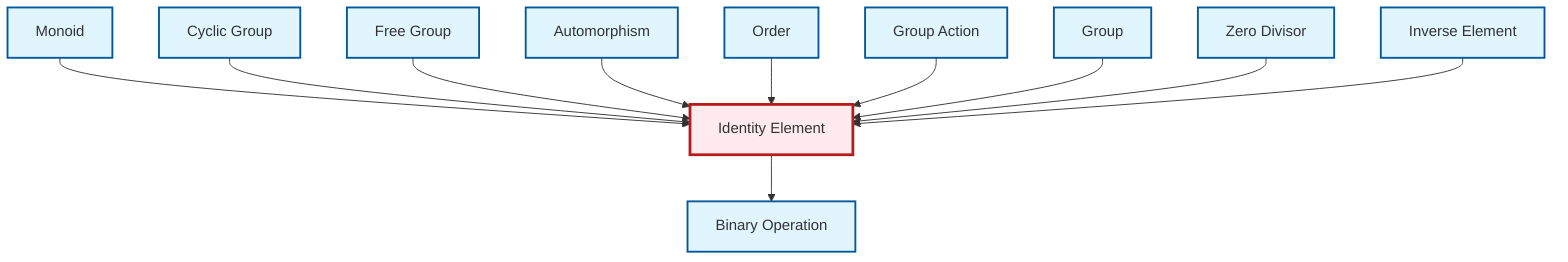 graph TD
    classDef definition fill:#e1f5fe,stroke:#01579b,stroke-width:2px
    classDef theorem fill:#f3e5f5,stroke:#4a148c,stroke-width:2px
    classDef axiom fill:#fff3e0,stroke:#e65100,stroke-width:2px
    classDef example fill:#e8f5e9,stroke:#1b5e20,stroke-width:2px
    classDef current fill:#ffebee,stroke:#b71c1c,stroke-width:3px
    def-binary-operation["Binary Operation"]:::definition
    def-group["Group"]:::definition
    def-identity-element["Identity Element"]:::definition
    def-monoid["Monoid"]:::definition
    def-zero-divisor["Zero Divisor"]:::definition
    def-free-group["Free Group"]:::definition
    def-cyclic-group["Cyclic Group"]:::definition
    def-inverse-element["Inverse Element"]:::definition
    def-group-action["Group Action"]:::definition
    def-automorphism["Automorphism"]:::definition
    def-order["Order"]:::definition
    def-monoid --> def-identity-element
    def-cyclic-group --> def-identity-element
    def-free-group --> def-identity-element
    def-automorphism --> def-identity-element
    def-identity-element --> def-binary-operation
    def-order --> def-identity-element
    def-group-action --> def-identity-element
    def-group --> def-identity-element
    def-zero-divisor --> def-identity-element
    def-inverse-element --> def-identity-element
    class def-identity-element current